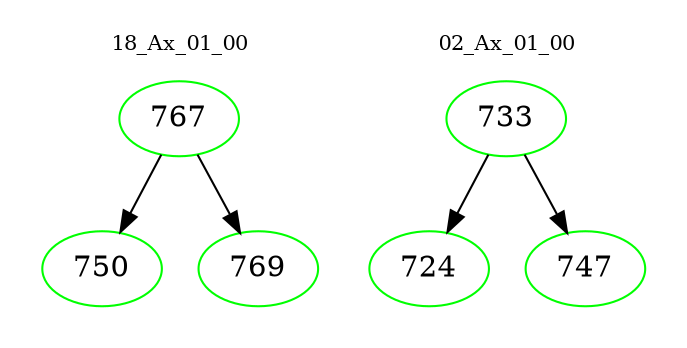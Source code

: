 digraph{
subgraph cluster_0 {
color = white
label = "18_Ax_01_00";
fontsize=10;
T0_767 [label="767", color="green"]
T0_767 -> T0_750 [color="black"]
T0_750 [label="750", color="green"]
T0_767 -> T0_769 [color="black"]
T0_769 [label="769", color="green"]
}
subgraph cluster_1 {
color = white
label = "02_Ax_01_00";
fontsize=10;
T1_733 [label="733", color="green"]
T1_733 -> T1_724 [color="black"]
T1_724 [label="724", color="green"]
T1_733 -> T1_747 [color="black"]
T1_747 [label="747", color="green"]
}
}
